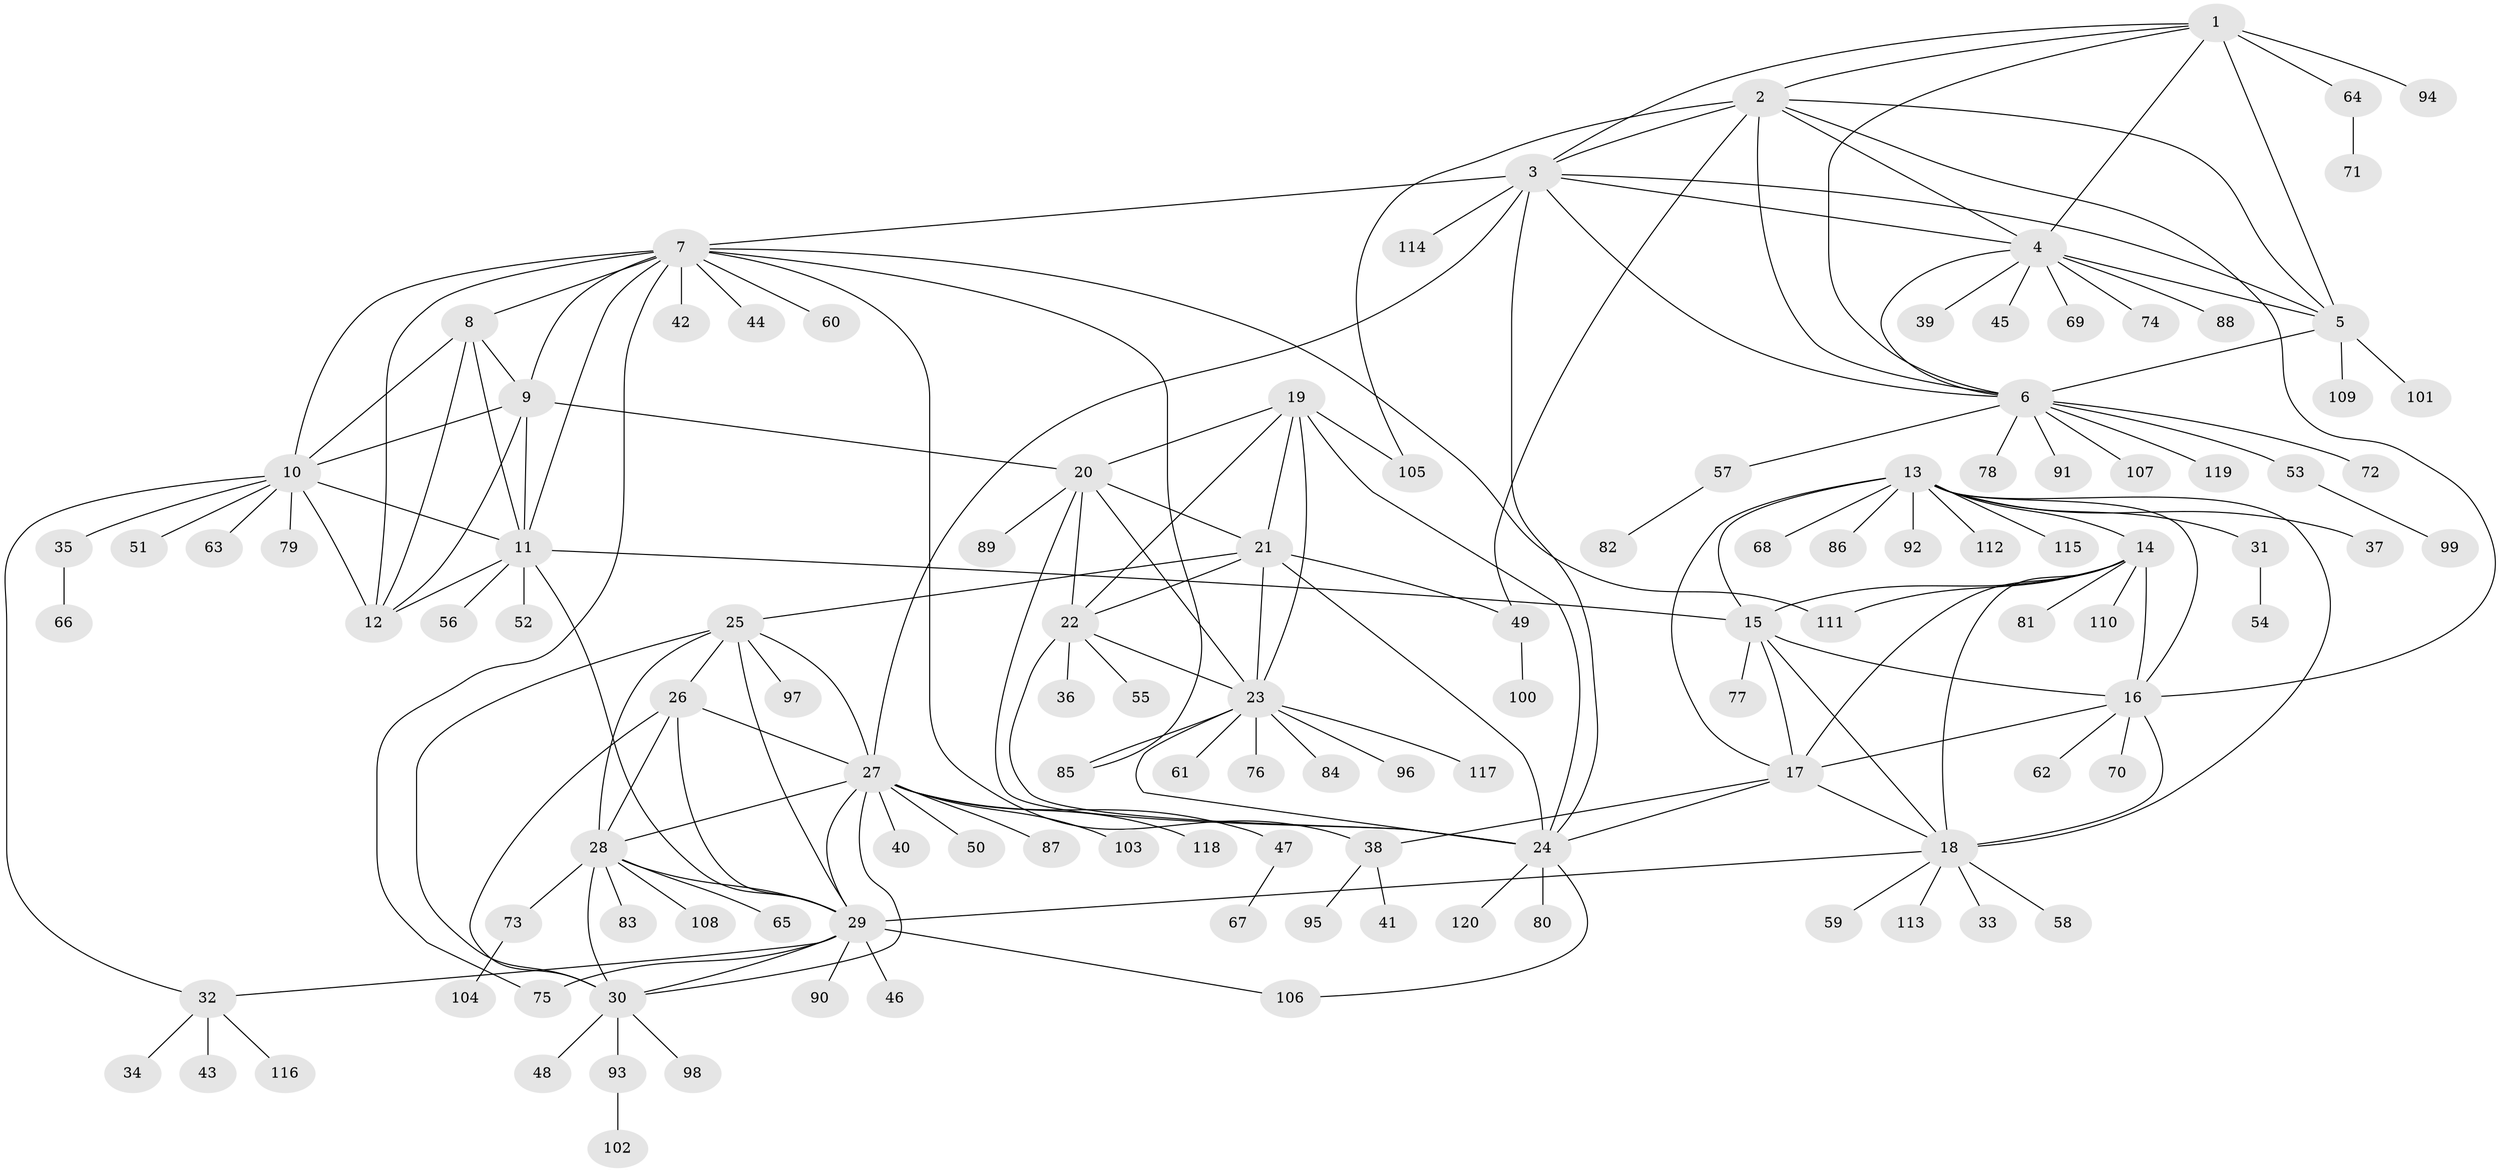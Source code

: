 // coarse degree distribution, {6: 0.08139534883720931, 8: 0.046511627906976744, 9: 0.03488372093023256, 11: 0.046511627906976744, 12: 0.011627906976744186, 5: 0.046511627906976744, 7: 0.046511627906976744, 3: 0.023255813953488372, 2: 0.13953488372093023, 1: 0.5232558139534884}
// Generated by graph-tools (version 1.1) at 2025/52/03/04/25 22:52:20]
// undirected, 120 vertices, 183 edges
graph export_dot {
  node [color=gray90,style=filled];
  1;
  2;
  3;
  4;
  5;
  6;
  7;
  8;
  9;
  10;
  11;
  12;
  13;
  14;
  15;
  16;
  17;
  18;
  19;
  20;
  21;
  22;
  23;
  24;
  25;
  26;
  27;
  28;
  29;
  30;
  31;
  32;
  33;
  34;
  35;
  36;
  37;
  38;
  39;
  40;
  41;
  42;
  43;
  44;
  45;
  46;
  47;
  48;
  49;
  50;
  51;
  52;
  53;
  54;
  55;
  56;
  57;
  58;
  59;
  60;
  61;
  62;
  63;
  64;
  65;
  66;
  67;
  68;
  69;
  70;
  71;
  72;
  73;
  74;
  75;
  76;
  77;
  78;
  79;
  80;
  81;
  82;
  83;
  84;
  85;
  86;
  87;
  88;
  89;
  90;
  91;
  92;
  93;
  94;
  95;
  96;
  97;
  98;
  99;
  100;
  101;
  102;
  103;
  104;
  105;
  106;
  107;
  108;
  109;
  110;
  111;
  112;
  113;
  114;
  115;
  116;
  117;
  118;
  119;
  120;
  1 -- 2;
  1 -- 3;
  1 -- 4;
  1 -- 5;
  1 -- 6;
  1 -- 64;
  1 -- 94;
  2 -- 3;
  2 -- 4;
  2 -- 5;
  2 -- 6;
  2 -- 16;
  2 -- 49;
  2 -- 105;
  3 -- 4;
  3 -- 5;
  3 -- 6;
  3 -- 7;
  3 -- 24;
  3 -- 27;
  3 -- 114;
  4 -- 5;
  4 -- 6;
  4 -- 39;
  4 -- 45;
  4 -- 69;
  4 -- 74;
  4 -- 88;
  5 -- 6;
  5 -- 101;
  5 -- 109;
  6 -- 53;
  6 -- 57;
  6 -- 72;
  6 -- 78;
  6 -- 91;
  6 -- 107;
  6 -- 119;
  7 -- 8;
  7 -- 9;
  7 -- 10;
  7 -- 11;
  7 -- 12;
  7 -- 38;
  7 -- 42;
  7 -- 44;
  7 -- 60;
  7 -- 75;
  7 -- 85;
  7 -- 111;
  8 -- 9;
  8 -- 10;
  8 -- 11;
  8 -- 12;
  9 -- 10;
  9 -- 11;
  9 -- 12;
  9 -- 20;
  10 -- 11;
  10 -- 12;
  10 -- 32;
  10 -- 35;
  10 -- 51;
  10 -- 63;
  10 -- 79;
  11 -- 12;
  11 -- 15;
  11 -- 29;
  11 -- 52;
  11 -- 56;
  13 -- 14;
  13 -- 15;
  13 -- 16;
  13 -- 17;
  13 -- 18;
  13 -- 31;
  13 -- 37;
  13 -- 68;
  13 -- 86;
  13 -- 92;
  13 -- 112;
  13 -- 115;
  14 -- 15;
  14 -- 16;
  14 -- 17;
  14 -- 18;
  14 -- 81;
  14 -- 110;
  14 -- 111;
  15 -- 16;
  15 -- 17;
  15 -- 18;
  15 -- 77;
  16 -- 17;
  16 -- 18;
  16 -- 62;
  16 -- 70;
  17 -- 18;
  17 -- 24;
  17 -- 38;
  18 -- 29;
  18 -- 33;
  18 -- 58;
  18 -- 59;
  18 -- 113;
  19 -- 20;
  19 -- 21;
  19 -- 22;
  19 -- 23;
  19 -- 24;
  19 -- 105;
  20 -- 21;
  20 -- 22;
  20 -- 23;
  20 -- 24;
  20 -- 89;
  21 -- 22;
  21 -- 23;
  21 -- 24;
  21 -- 25;
  21 -- 49;
  22 -- 23;
  22 -- 24;
  22 -- 36;
  22 -- 55;
  23 -- 24;
  23 -- 61;
  23 -- 76;
  23 -- 84;
  23 -- 85;
  23 -- 96;
  23 -- 117;
  24 -- 80;
  24 -- 106;
  24 -- 120;
  25 -- 26;
  25 -- 27;
  25 -- 28;
  25 -- 29;
  25 -- 30;
  25 -- 97;
  26 -- 27;
  26 -- 28;
  26 -- 29;
  26 -- 30;
  27 -- 28;
  27 -- 29;
  27 -- 30;
  27 -- 40;
  27 -- 47;
  27 -- 50;
  27 -- 87;
  27 -- 103;
  27 -- 118;
  28 -- 29;
  28 -- 30;
  28 -- 65;
  28 -- 73;
  28 -- 83;
  28 -- 108;
  29 -- 30;
  29 -- 32;
  29 -- 46;
  29 -- 75;
  29 -- 90;
  29 -- 106;
  30 -- 48;
  30 -- 93;
  30 -- 98;
  31 -- 54;
  32 -- 34;
  32 -- 43;
  32 -- 116;
  35 -- 66;
  38 -- 41;
  38 -- 95;
  47 -- 67;
  49 -- 100;
  53 -- 99;
  57 -- 82;
  64 -- 71;
  73 -- 104;
  93 -- 102;
}
